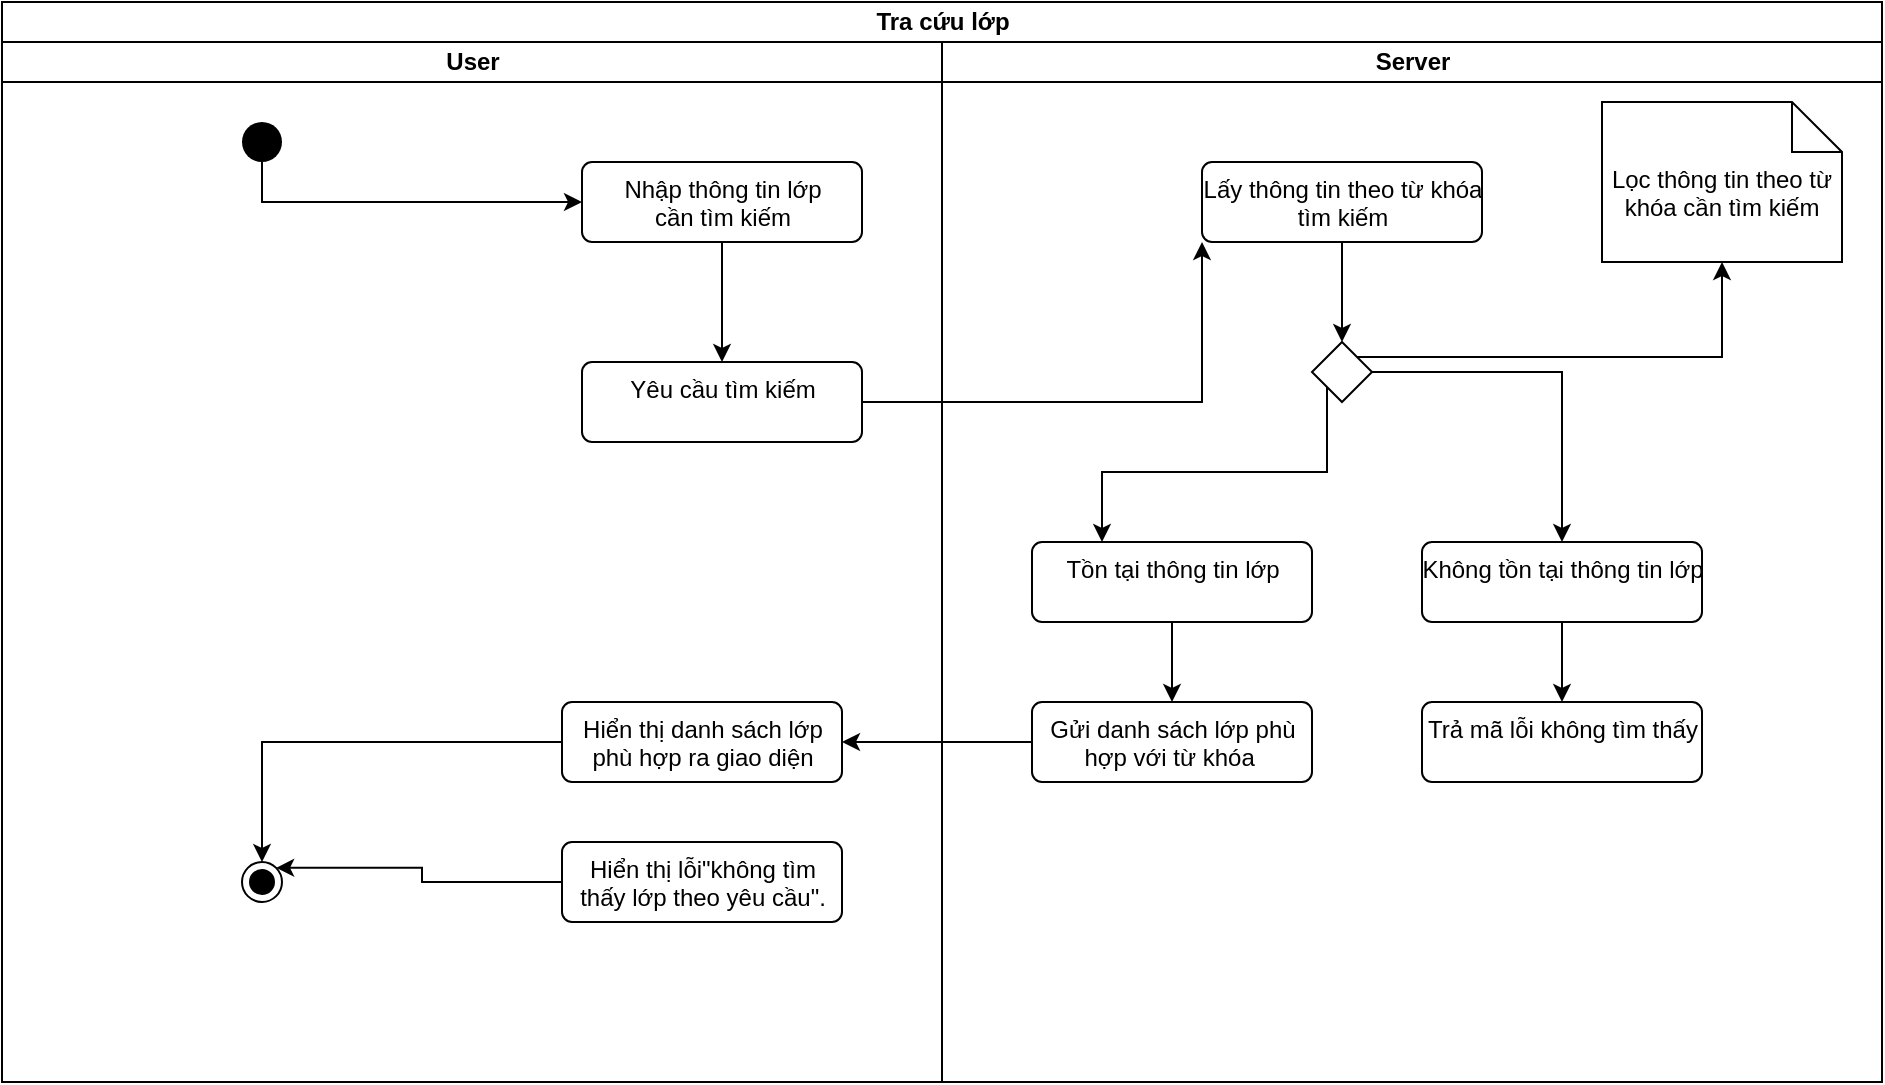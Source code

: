 <mxfile version="13.9.2" type="github" pages="3">
  <diagram name="BPM_TraCuuLop" id="2a216829-ef6e-dabb-86c1-c78162f3ba2b">
    <mxGraphModel dx="1278" dy="580" grid="1" gridSize="10" guides="1" tooltips="1" connect="1" arrows="1" fold="1" page="1" pageScale="1" pageWidth="850" pageHeight="1100" background="#ffffff" math="0" shadow="0">
      <root>
        <mxCell id="0" />
        <mxCell id="1" parent="0" />
        <mxCell id="nIRj61gzb4_QtgSKYcMk-6" value="Tra cứu lớp" style="swimlane;html=1;childLayout=stackLayout;resizeParent=1;resizeParentMax=0;startSize=20;" vertex="1" parent="1">
          <mxGeometry x="20" y="40" width="940" height="540" as="geometry" />
        </mxCell>
        <mxCell id="nIRj61gzb4_QtgSKYcMk-9" value="User" style="swimlane;html=1;startSize=20;" vertex="1" parent="nIRj61gzb4_QtgSKYcMk-6">
          <mxGeometry y="20" width="470" height="520" as="geometry" />
        </mxCell>
        <mxCell id="nIRj61gzb4_QtgSKYcMk-20" value="" style="ellipse;html=1;shape=endState;fillColor=#000000;strokeColor=#000000;" vertex="1" parent="nIRj61gzb4_QtgSKYcMk-9">
          <mxGeometry x="120" y="410" width="20" height="20" as="geometry" />
        </mxCell>
        <mxCell id="nIRj61gzb4_QtgSKYcMk-29" style="edgeStyle=orthogonalEdgeStyle;rounded=0;orthogonalLoop=1;jettySize=auto;html=1;exitX=0.5;exitY=1;exitDx=0;exitDy=0;entryX=0;entryY=0.5;entryDx=0;entryDy=0;" edge="1" parent="nIRj61gzb4_QtgSKYcMk-9" source="nIRj61gzb4_QtgSKYcMk-19" target="nIRj61gzb4_QtgSKYcMk-18">
          <mxGeometry relative="1" as="geometry" />
        </mxCell>
        <mxCell id="nIRj61gzb4_QtgSKYcMk-19" value="" style="ellipse;fillColor=#000000;strokeColor=none;" vertex="1" parent="nIRj61gzb4_QtgSKYcMk-9">
          <mxGeometry x="120" y="40" width="20" height="20" as="geometry" />
        </mxCell>
        <mxCell id="nIRj61gzb4_QtgSKYcMk-18" value="Nhập thông tin lớp&lt;br&gt;cần tìm kiếm" style="html=1;align=center;verticalAlign=top;rounded=1;absoluteArcSize=1;arcSize=10;dashed=0;" vertex="1" parent="nIRj61gzb4_QtgSKYcMk-9">
          <mxGeometry x="290" y="60" width="140" height="40" as="geometry" />
        </mxCell>
        <mxCell id="nIRj61gzb4_QtgSKYcMk-35" value="Yêu cầu tìm kiếm" style="html=1;align=center;verticalAlign=top;rounded=1;absoluteArcSize=1;arcSize=10;dashed=0;" vertex="1" parent="nIRj61gzb4_QtgSKYcMk-9">
          <mxGeometry x="290" y="160" width="140" height="40" as="geometry" />
        </mxCell>
        <mxCell id="nIRj61gzb4_QtgSKYcMk-36" style="edgeStyle=orthogonalEdgeStyle;rounded=0;orthogonalLoop=1;jettySize=auto;html=1;exitX=0.5;exitY=1;exitDx=0;exitDy=0;" edge="1" parent="nIRj61gzb4_QtgSKYcMk-9" source="nIRj61gzb4_QtgSKYcMk-18" target="nIRj61gzb4_QtgSKYcMk-35">
          <mxGeometry relative="1" as="geometry" />
        </mxCell>
        <mxCell id="nIRj61gzb4_QtgSKYcMk-53" style="edgeStyle=orthogonalEdgeStyle;rounded=0;orthogonalLoop=1;jettySize=auto;html=1;exitX=0;exitY=0.5;exitDx=0;exitDy=0;entryX=0.5;entryY=0;entryDx=0;entryDy=0;" edge="1" parent="nIRj61gzb4_QtgSKYcMk-9" source="nIRj61gzb4_QtgSKYcMk-46" target="nIRj61gzb4_QtgSKYcMk-20">
          <mxGeometry relative="1" as="geometry" />
        </mxCell>
        <mxCell id="nIRj61gzb4_QtgSKYcMk-46" value="Hiển thị danh sách lớp &lt;br&gt;phù hợp ra giao diện" style="html=1;align=center;verticalAlign=top;rounded=1;absoluteArcSize=1;arcSize=10;dashed=0;" vertex="1" parent="nIRj61gzb4_QtgSKYcMk-9">
          <mxGeometry x="280" y="330" width="140" height="40" as="geometry" />
        </mxCell>
        <mxCell id="nIRj61gzb4_QtgSKYcMk-54" style="edgeStyle=orthogonalEdgeStyle;rounded=0;orthogonalLoop=1;jettySize=auto;html=1;exitX=0;exitY=0.5;exitDx=0;exitDy=0;entryX=1;entryY=0;entryDx=0;entryDy=0;" edge="1" parent="nIRj61gzb4_QtgSKYcMk-9" source="nIRj61gzb4_QtgSKYcMk-52" target="nIRj61gzb4_QtgSKYcMk-20">
          <mxGeometry relative="1" as="geometry" />
        </mxCell>
        <mxCell id="nIRj61gzb4_QtgSKYcMk-52" value="Hiển thị lỗi&quot;không tìm &lt;br&gt;thấy lớp theo yêu cầu&quot;." style="html=1;align=center;verticalAlign=top;rounded=1;absoluteArcSize=1;arcSize=10;dashed=0;" vertex="1" parent="nIRj61gzb4_QtgSKYcMk-9">
          <mxGeometry x="280" y="400" width="140" height="40" as="geometry" />
        </mxCell>
        <mxCell id="nIRj61gzb4_QtgSKYcMk-38" style="edgeStyle=orthogonalEdgeStyle;rounded=0;orthogonalLoop=1;jettySize=auto;html=1;exitX=1;exitY=0.5;exitDx=0;exitDy=0;entryX=0;entryY=1;entryDx=0;entryDy=0;" edge="1" parent="nIRj61gzb4_QtgSKYcMk-6" source="nIRj61gzb4_QtgSKYcMk-35" target="nIRj61gzb4_QtgSKYcMk-37">
          <mxGeometry relative="1" as="geometry" />
        </mxCell>
        <mxCell id="nIRj61gzb4_QtgSKYcMk-31" value="Server" style="swimlane;html=1;startSize=20;" vertex="1" parent="nIRj61gzb4_QtgSKYcMk-6">
          <mxGeometry x="470" y="20" width="470" height="520" as="geometry" />
        </mxCell>
        <mxCell id="nIRj61gzb4_QtgSKYcMk-41" style="edgeStyle=orthogonalEdgeStyle;rounded=0;orthogonalLoop=1;jettySize=auto;html=1;exitX=0.5;exitY=1;exitDx=0;exitDy=0;entryX=0.5;entryY=0;entryDx=0;entryDy=0;" edge="1" parent="nIRj61gzb4_QtgSKYcMk-31" source="nIRj61gzb4_QtgSKYcMk-37" target="nIRj61gzb4_QtgSKYcMk-40">
          <mxGeometry relative="1" as="geometry" />
        </mxCell>
        <mxCell id="nIRj61gzb4_QtgSKYcMk-37" value="Lấy thông tin theo từ khóa&lt;br&gt;tìm kiếm" style="html=1;align=center;verticalAlign=top;rounded=1;absoluteArcSize=1;arcSize=10;dashed=0;" vertex="1" parent="nIRj61gzb4_QtgSKYcMk-31">
          <mxGeometry x="130" y="60" width="140" height="40" as="geometry" />
        </mxCell>
        <mxCell id="nIRj61gzb4_QtgSKYcMk-48" style="edgeStyle=orthogonalEdgeStyle;rounded=0;orthogonalLoop=1;jettySize=auto;html=1;exitX=0.5;exitY=1;exitDx=0;exitDy=0;" edge="1" parent="nIRj61gzb4_QtgSKYcMk-31" source="nIRj61gzb4_QtgSKYcMk-39" target="nIRj61gzb4_QtgSKYcMk-45">
          <mxGeometry relative="1" as="geometry" />
        </mxCell>
        <mxCell id="nIRj61gzb4_QtgSKYcMk-39" value="Tồn tại thông tin lớp" style="html=1;align=center;verticalAlign=top;rounded=1;absoluteArcSize=1;arcSize=10;dashed=0;" vertex="1" parent="nIRj61gzb4_QtgSKYcMk-31">
          <mxGeometry x="45" y="250" width="140" height="40" as="geometry" />
        </mxCell>
        <mxCell id="nIRj61gzb4_QtgSKYcMk-42" style="edgeStyle=orthogonalEdgeStyle;rounded=0;orthogonalLoop=1;jettySize=auto;html=1;exitX=0;exitY=1;exitDx=0;exitDy=0;entryX=0.25;entryY=0;entryDx=0;entryDy=0;" edge="1" parent="nIRj61gzb4_QtgSKYcMk-31" source="nIRj61gzb4_QtgSKYcMk-40" target="nIRj61gzb4_QtgSKYcMk-39">
          <mxGeometry relative="1" as="geometry" />
        </mxCell>
        <mxCell id="nIRj61gzb4_QtgSKYcMk-44" style="edgeStyle=orthogonalEdgeStyle;rounded=0;orthogonalLoop=1;jettySize=auto;html=1;exitX=1;exitY=0.5;exitDx=0;exitDy=0;" edge="1" parent="nIRj61gzb4_QtgSKYcMk-31" source="nIRj61gzb4_QtgSKYcMk-40" target="nIRj61gzb4_QtgSKYcMk-43">
          <mxGeometry relative="1" as="geometry">
            <Array as="points">
              <mxPoint x="310" y="165" />
            </Array>
          </mxGeometry>
        </mxCell>
        <mxCell id="PyxHhewWp_0w3ZMaMSID-1" style="edgeStyle=orthogonalEdgeStyle;rounded=0;orthogonalLoop=1;jettySize=auto;html=1;exitX=1;exitY=0;exitDx=0;exitDy=0;" edge="1" parent="nIRj61gzb4_QtgSKYcMk-31" source="nIRj61gzb4_QtgSKYcMk-40" target="1ie2zMWF0DziTqmcsvLc-1">
          <mxGeometry relative="1" as="geometry" />
        </mxCell>
        <mxCell id="nIRj61gzb4_QtgSKYcMk-40" value="" style="rhombus;" vertex="1" parent="nIRj61gzb4_QtgSKYcMk-31">
          <mxGeometry x="185" y="150" width="30" height="30" as="geometry" />
        </mxCell>
        <mxCell id="nIRj61gzb4_QtgSKYcMk-49" style="edgeStyle=orthogonalEdgeStyle;rounded=0;orthogonalLoop=1;jettySize=auto;html=1;exitX=0.5;exitY=1;exitDx=0;exitDy=0;entryX=0.5;entryY=0;entryDx=0;entryDy=0;" edge="1" parent="nIRj61gzb4_QtgSKYcMk-31" source="nIRj61gzb4_QtgSKYcMk-43" target="nIRj61gzb4_QtgSKYcMk-47">
          <mxGeometry relative="1" as="geometry" />
        </mxCell>
        <mxCell id="nIRj61gzb4_QtgSKYcMk-43" value="Không tồn tại thông tin lớp" style="html=1;align=center;verticalAlign=top;rounded=1;absoluteArcSize=1;arcSize=10;dashed=0;" vertex="1" parent="nIRj61gzb4_QtgSKYcMk-31">
          <mxGeometry x="240" y="250" width="140" height="40" as="geometry" />
        </mxCell>
        <mxCell id="nIRj61gzb4_QtgSKYcMk-45" value="Gửi danh sách lớp phù &lt;br&gt;hợp với từ khóa&amp;nbsp;" style="html=1;align=center;verticalAlign=top;rounded=1;absoluteArcSize=1;arcSize=10;dashed=0;" vertex="1" parent="nIRj61gzb4_QtgSKYcMk-31">
          <mxGeometry x="45" y="330" width="140" height="40" as="geometry" />
        </mxCell>
        <mxCell id="nIRj61gzb4_QtgSKYcMk-47" value="Trả mã lỗi không tìm thấy" style="html=1;align=center;verticalAlign=top;rounded=1;absoluteArcSize=1;arcSize=10;dashed=0;" vertex="1" parent="nIRj61gzb4_QtgSKYcMk-31">
          <mxGeometry x="240" y="330" width="140" height="40" as="geometry" />
        </mxCell>
        <mxCell id="1ie2zMWF0DziTqmcsvLc-1" value="Lọc thông tin theo từ khóa cần tìm kiếm" style="shape=note2;boundedLbl=1;whiteSpace=wrap;html=1;size=25;verticalAlign=top;align=center;" vertex="1" parent="nIRj61gzb4_QtgSKYcMk-31">
          <mxGeometry x="330" y="30" width="120" height="80" as="geometry" />
        </mxCell>
        <mxCell id="nIRj61gzb4_QtgSKYcMk-50" style="edgeStyle=orthogonalEdgeStyle;rounded=0;orthogonalLoop=1;jettySize=auto;html=1;exitX=0;exitY=0.5;exitDx=0;exitDy=0;entryX=1;entryY=0.5;entryDx=0;entryDy=0;" edge="1" parent="nIRj61gzb4_QtgSKYcMk-6" source="nIRj61gzb4_QtgSKYcMk-45" target="nIRj61gzb4_QtgSKYcMk-46">
          <mxGeometry relative="1" as="geometry" />
        </mxCell>
      </root>
    </mxGraphModel>
  </diagram>
  <diagram id="vlUvVk_gv2yX77g1Mf63" name="BPM_ThayDoiQuyDinh">
    <mxGraphModel dx="1278" dy="580" grid="1" gridSize="10" guides="1" tooltips="1" connect="1" arrows="1" fold="1" page="1" pageScale="1" pageWidth="850" pageHeight="1100" math="0" shadow="0">
      <root>
        <mxCell id="sXZnNgu0xtO0w31L0Opq-0" />
        <mxCell id="sXZnNgu0xtO0w31L0Opq-1" parent="sXZnNgu0xtO0w31L0Opq-0" />
        <mxCell id="Llg_0du9sa5Qn1bJqW0Y-0" value="Thay đổi quy định" style="swimlane;html=1;childLayout=stackLayout;resizeParent=1;resizeParentMax=0;startSize=20;" vertex="1" parent="sXZnNgu0xtO0w31L0Opq-1">
          <mxGeometry x="20" y="10" width="990" height="540" as="geometry" />
        </mxCell>
        <mxCell id="Llg_0du9sa5Qn1bJqW0Y-1" value="Admin" style="swimlane;html=1;startSize=20;" vertex="1" parent="Llg_0du9sa5Qn1bJqW0Y-0">
          <mxGeometry y="20" width="470" height="520" as="geometry" />
        </mxCell>
        <mxCell id="Llg_0du9sa5Qn1bJqW0Y-2" value="" style="ellipse;html=1;shape=endState;fillColor=#000000;strokeColor=#000000;" vertex="1" parent="Llg_0du9sa5Qn1bJqW0Y-1">
          <mxGeometry x="120" y="410" width="20" height="20" as="geometry" />
        </mxCell>
        <mxCell id="Llg_0du9sa5Qn1bJqW0Y-3" style="edgeStyle=orthogonalEdgeStyle;rounded=0;orthogonalLoop=1;jettySize=auto;html=1;exitX=0.5;exitY=1;exitDx=0;exitDy=0;entryX=0;entryY=0.5;entryDx=0;entryDy=0;" edge="1" parent="Llg_0du9sa5Qn1bJqW0Y-1" source="Llg_0du9sa5Qn1bJqW0Y-4" target="Llg_0du9sa5Qn1bJqW0Y-5">
          <mxGeometry relative="1" as="geometry" />
        </mxCell>
        <mxCell id="Llg_0du9sa5Qn1bJqW0Y-4" value="" style="ellipse;fillColor=#000000;strokeColor=none;" vertex="1" parent="Llg_0du9sa5Qn1bJqW0Y-1">
          <mxGeometry x="120" y="40" width="20" height="20" as="geometry" />
        </mxCell>
        <mxCell id="Llg_0du9sa5Qn1bJqW0Y-5" value="Cung cấp thông tin các&lt;br&gt;&amp;nbsp;quy định cần thay đổi" style="html=1;align=center;verticalAlign=top;rounded=1;absoluteArcSize=1;arcSize=10;dashed=0;" vertex="1" parent="Llg_0du9sa5Qn1bJqW0Y-1">
          <mxGeometry x="290" y="60" width="140" height="40" as="geometry" />
        </mxCell>
        <mxCell id="Llg_0du9sa5Qn1bJqW0Y-6" value="Yêu cầu cập&lt;br&gt;&amp;nbsp;nhập quy định" style="html=1;align=center;verticalAlign=top;rounded=1;absoluteArcSize=1;arcSize=10;dashed=0;" vertex="1" parent="Llg_0du9sa5Qn1bJqW0Y-1">
          <mxGeometry x="290" y="160" width="140" height="40" as="geometry" />
        </mxCell>
        <mxCell id="Llg_0du9sa5Qn1bJqW0Y-7" style="edgeStyle=orthogonalEdgeStyle;rounded=0;orthogonalLoop=1;jettySize=auto;html=1;exitX=0.5;exitY=1;exitDx=0;exitDy=0;" edge="1" parent="Llg_0du9sa5Qn1bJqW0Y-1" source="Llg_0du9sa5Qn1bJqW0Y-5" target="Llg_0du9sa5Qn1bJqW0Y-6">
          <mxGeometry relative="1" as="geometry" />
        </mxCell>
        <mxCell id="Llg_0du9sa5Qn1bJqW0Y-8" style="edgeStyle=orthogonalEdgeStyle;rounded=0;orthogonalLoop=1;jettySize=auto;html=1;exitX=0;exitY=0.5;exitDx=0;exitDy=0;entryX=1;entryY=0.5;entryDx=0;entryDy=0;" edge="1" parent="Llg_0du9sa5Qn1bJqW0Y-1" source="Llg_0du9sa5Qn1bJqW0Y-9" target="Llg_0du9sa5Qn1bJqW0Y-2">
          <mxGeometry relative="1" as="geometry" />
        </mxCell>
        <mxCell id="Llg_0du9sa5Qn1bJqW0Y-9" value="Hiển thị danh sách lớp &lt;br&gt;phù hợp ra giao diện" style="html=1;align=center;verticalAlign=top;rounded=1;absoluteArcSize=1;arcSize=10;dashed=0;" vertex="1" parent="Llg_0du9sa5Qn1bJqW0Y-1">
          <mxGeometry x="270" y="400" width="140" height="40" as="geometry" />
        </mxCell>
        <mxCell id="Llg_0du9sa5Qn1bJqW0Y-10" style="edgeStyle=orthogonalEdgeStyle;rounded=0;orthogonalLoop=1;jettySize=auto;html=1;exitX=0;exitY=0.5;exitDx=0;exitDy=0;entryX=0.5;entryY=1;entryDx=0;entryDy=0;" edge="1" parent="Llg_0du9sa5Qn1bJqW0Y-1" source="Llg_0du9sa5Qn1bJqW0Y-11" target="Llg_0du9sa5Qn1bJqW0Y-2">
          <mxGeometry relative="1" as="geometry" />
        </mxCell>
        <mxCell id="Llg_0du9sa5Qn1bJqW0Y-11" value="Hiển thị lỗi &quot;Người dùng không&lt;br&gt;&amp;nbsp;có thẩm quyền thay đổi&quot;." style="html=1;align=center;verticalAlign=top;rounded=1;absoluteArcSize=1;arcSize=10;dashed=0;" vertex="1" parent="Llg_0du9sa5Qn1bJqW0Y-1">
          <mxGeometry x="250" y="460" width="180" height="40" as="geometry" />
        </mxCell>
        <mxCell id="Llg_0du9sa5Qn1bJqW0Y-12" style="edgeStyle=orthogonalEdgeStyle;rounded=0;orthogonalLoop=1;jettySize=auto;html=1;exitX=1;exitY=0.5;exitDx=0;exitDy=0;entryX=0;entryY=1;entryDx=0;entryDy=0;" edge="1" parent="Llg_0du9sa5Qn1bJqW0Y-0" source="Llg_0du9sa5Qn1bJqW0Y-6" target="Llg_0du9sa5Qn1bJqW0Y-15">
          <mxGeometry relative="1" as="geometry" />
        </mxCell>
        <mxCell id="Llg_0du9sa5Qn1bJqW0Y-13" value="Server" style="swimlane;html=1;startSize=20;" vertex="1" parent="Llg_0du9sa5Qn1bJqW0Y-0">
          <mxGeometry x="470" y="20" width="520" height="520" as="geometry" />
        </mxCell>
        <mxCell id="Llg_0du9sa5Qn1bJqW0Y-14" style="edgeStyle=orthogonalEdgeStyle;rounded=0;orthogonalLoop=1;jettySize=auto;html=1;exitX=0.5;exitY=1;exitDx=0;exitDy=0;entryX=0.5;entryY=0;entryDx=0;entryDy=0;" edge="1" parent="Llg_0du9sa5Qn1bJqW0Y-13" source="Llg_0du9sa5Qn1bJqW0Y-15" target="Llg_0du9sa5Qn1bJqW0Y-20">
          <mxGeometry relative="1" as="geometry" />
        </mxCell>
        <mxCell id="BMGuZCrRZi59xLw3gIbR-1" style="edgeStyle=orthogonalEdgeStyle;rounded=0;orthogonalLoop=1;jettySize=auto;html=1;exitX=0.5;exitY=0;exitDx=0;exitDy=0;entryX=0;entryY=0.131;entryDx=0;entryDy=0;entryPerimeter=0;" edge="1" parent="Llg_0du9sa5Qn1bJqW0Y-13" source="Llg_0du9sa5Qn1bJqW0Y-15" target="BMGuZCrRZi59xLw3gIbR-0">
          <mxGeometry relative="1" as="geometry" />
        </mxCell>
        <mxCell id="Llg_0du9sa5Qn1bJqW0Y-15" value="Kiểm tra quyền&amp;nbsp;" style="html=1;align=center;verticalAlign=top;rounded=1;absoluteArcSize=1;arcSize=10;dashed=0;" vertex="1" parent="Llg_0du9sa5Qn1bJqW0Y-13">
          <mxGeometry x="130" y="60" width="140" height="40" as="geometry" />
        </mxCell>
        <mxCell id="Llg_0du9sa5Qn1bJqW0Y-16" style="edgeStyle=orthogonalEdgeStyle;rounded=0;orthogonalLoop=1;jettySize=auto;html=1;exitX=0.5;exitY=1;exitDx=0;exitDy=0;" edge="1" parent="Llg_0du9sa5Qn1bJqW0Y-13" source="Llg_0du9sa5Qn1bJqW0Y-17" target="Llg_0du9sa5Qn1bJqW0Y-23">
          <mxGeometry relative="1" as="geometry" />
        </mxCell>
        <mxCell id="Llg_0du9sa5Qn1bJqW0Y-17" value="Tài khoản là &lt;br&gt;người quản trị." style="html=1;align=center;verticalAlign=top;rounded=1;absoluteArcSize=1;arcSize=10;dashed=0;" vertex="1" parent="Llg_0du9sa5Qn1bJqW0Y-13">
          <mxGeometry x="45" y="250" width="140" height="40" as="geometry" />
        </mxCell>
        <mxCell id="Llg_0du9sa5Qn1bJqW0Y-18" style="edgeStyle=orthogonalEdgeStyle;rounded=0;orthogonalLoop=1;jettySize=auto;html=1;exitX=0;exitY=1;exitDx=0;exitDy=0;entryX=0.25;entryY=0;entryDx=0;entryDy=0;" edge="1" parent="Llg_0du9sa5Qn1bJqW0Y-13" source="Llg_0du9sa5Qn1bJqW0Y-20" target="Llg_0du9sa5Qn1bJqW0Y-17">
          <mxGeometry relative="1" as="geometry" />
        </mxCell>
        <mxCell id="Llg_0du9sa5Qn1bJqW0Y-19" style="edgeStyle=orthogonalEdgeStyle;rounded=0;orthogonalLoop=1;jettySize=auto;html=1;exitX=1;exitY=0.5;exitDx=0;exitDy=0;" edge="1" parent="Llg_0du9sa5Qn1bJqW0Y-13" source="Llg_0du9sa5Qn1bJqW0Y-20" target="Llg_0du9sa5Qn1bJqW0Y-22">
          <mxGeometry relative="1" as="geometry" />
        </mxCell>
        <mxCell id="Llg_0du9sa5Qn1bJqW0Y-20" value="" style="rhombus;" vertex="1" parent="Llg_0du9sa5Qn1bJqW0Y-13">
          <mxGeometry x="185" y="150" width="30" height="30" as="geometry" />
        </mxCell>
        <mxCell id="Llg_0du9sa5Qn1bJqW0Y-21" style="edgeStyle=orthogonalEdgeStyle;rounded=0;orthogonalLoop=1;jettySize=auto;html=1;exitX=0.5;exitY=1;exitDx=0;exitDy=0;entryX=0.5;entryY=0;entryDx=0;entryDy=0;" edge="1" parent="Llg_0du9sa5Qn1bJqW0Y-13" source="Llg_0du9sa5Qn1bJqW0Y-22" target="Llg_0du9sa5Qn1bJqW0Y-24">
          <mxGeometry relative="1" as="geometry" />
        </mxCell>
        <mxCell id="Llg_0du9sa5Qn1bJqW0Y-22" value="Tài khoản khôngl à&amp;nbsp;&lt;br&gt;người quản trị." style="html=1;align=center;verticalAlign=top;rounded=1;absoluteArcSize=1;arcSize=10;dashed=0;" vertex="1" parent="Llg_0du9sa5Qn1bJqW0Y-13">
          <mxGeometry x="240" y="250" width="140" height="40" as="geometry" />
        </mxCell>
        <mxCell id="BMGuZCrRZi59xLw3gIbR-34" style="edgeStyle=orthogonalEdgeStyle;rounded=0;orthogonalLoop=1;jettySize=auto;html=1;exitX=0.5;exitY=1;exitDx=0;exitDy=0;entryX=0.5;entryY=0;entryDx=0;entryDy=0;" edge="1" parent="Llg_0du9sa5Qn1bJqW0Y-13" source="Llg_0du9sa5Qn1bJqW0Y-23" target="BMGuZCrRZi59xLw3gIbR-33">
          <mxGeometry relative="1" as="geometry" />
        </mxCell>
        <mxCell id="Llg_0du9sa5Qn1bJqW0Y-23" value="Thực hiện cập nhập &lt;br&gt;quy định" style="html=1;align=center;verticalAlign=top;rounded=1;absoluteArcSize=1;arcSize=10;dashed=0;" vertex="1" parent="Llg_0du9sa5Qn1bJqW0Y-13">
          <mxGeometry x="45" y="320" width="140" height="40" as="geometry" />
        </mxCell>
        <mxCell id="Llg_0du9sa5Qn1bJqW0Y-24" value="Trả mã lỗi&amp;nbsp;" style="html=1;align=center;verticalAlign=top;rounded=1;absoluteArcSize=1;arcSize=10;dashed=0;" vertex="1" parent="Llg_0du9sa5Qn1bJqW0Y-13">
          <mxGeometry x="240" y="330" width="140" height="40" as="geometry" />
        </mxCell>
        <mxCell id="BMGuZCrRZi59xLw3gIbR-0" value="Chỉ có người dùng được phân quyền &quot;ADMIN&quot; mới có thể thay đổi quy định." style="shape=note2;boundedLbl=1;whiteSpace=wrap;html=1;size=25;verticalAlign=top;align=center;" vertex="1" parent="Llg_0du9sa5Qn1bJqW0Y-13">
          <mxGeometry x="380" y="25" width="120" height="110" as="geometry" />
        </mxCell>
        <mxCell id="BMGuZCrRZi59xLw3gIbR-33" value="Trả thông báo cập &lt;br&gt;nhập thành công&amp;nbsp;" style="html=1;align=center;verticalAlign=top;rounded=1;absoluteArcSize=1;arcSize=10;dashed=0;" vertex="1" parent="Llg_0du9sa5Qn1bJqW0Y-13">
          <mxGeometry x="45" y="410" width="140" height="40" as="geometry" />
        </mxCell>
        <mxCell id="BMGuZCrRZi59xLw3gIbR-3" style="edgeStyle=orthogonalEdgeStyle;rounded=0;orthogonalLoop=1;jettySize=auto;html=1;exitX=0.5;exitY=1;exitDx=0;exitDy=0;entryX=1;entryY=0.75;entryDx=0;entryDy=0;" edge="1" parent="Llg_0du9sa5Qn1bJqW0Y-0" source="Llg_0du9sa5Qn1bJqW0Y-24" target="Llg_0du9sa5Qn1bJqW0Y-11">
          <mxGeometry relative="1" as="geometry" />
        </mxCell>
        <mxCell id="BMGuZCrRZi59xLw3gIbR-36" style="edgeStyle=orthogonalEdgeStyle;rounded=0;orthogonalLoop=1;jettySize=auto;html=1;exitX=0;exitY=0.5;exitDx=0;exitDy=0;entryX=1;entryY=0.75;entryDx=0;entryDy=0;" edge="1" parent="Llg_0du9sa5Qn1bJqW0Y-0" source="BMGuZCrRZi59xLw3gIbR-33" target="Llg_0du9sa5Qn1bJqW0Y-9">
          <mxGeometry relative="1" as="geometry" />
        </mxCell>
      </root>
    </mxGraphModel>
  </diagram>
  <diagram id="r7iaH3GHBEUk9v6bGTNx" name="Page-3">
    <mxGraphModel dx="1278" dy="580" grid="1" gridSize="10" guides="1" tooltips="1" connect="1" arrows="1" fold="1" page="1" pageScale="1" pageWidth="850" pageHeight="1100" math="0" shadow="0">
      <root>
        <mxCell id="5dE_--8nQx_g0oRCD-Pa-0" />
        <mxCell id="5dE_--8nQx_g0oRCD-Pa-1" parent="5dE_--8nQx_g0oRCD-Pa-0" />
        <mxCell id="5dE_--8nQx_g0oRCD-Pa-2" value="Báo cáo" style="swimlane;html=1;childLayout=stackLayout;resizeParent=1;resizeParentMax=0;startSize=20;" vertex="1" parent="5dE_--8nQx_g0oRCD-Pa-1">
          <mxGeometry x="20" y="10" width="990" height="540" as="geometry" />
        </mxCell>
        <mxCell id="5dE_--8nQx_g0oRCD-Pa-3" value="Admin" style="swimlane;html=1;startSize=20;" vertex="1" parent="5dE_--8nQx_g0oRCD-Pa-2">
          <mxGeometry y="20" width="470" height="520" as="geometry" />
        </mxCell>
        <mxCell id="5dE_--8nQx_g0oRCD-Pa-4" value="" style="ellipse;html=1;shape=endState;fillColor=#000000;strokeColor=#000000;" vertex="1" parent="5dE_--8nQx_g0oRCD-Pa-3">
          <mxGeometry x="120" y="410" width="20" height="20" as="geometry" />
        </mxCell>
        <mxCell id="5dE_--8nQx_g0oRCD-Pa-5" style="edgeStyle=orthogonalEdgeStyle;rounded=0;orthogonalLoop=1;jettySize=auto;html=1;exitX=0.5;exitY=1;exitDx=0;exitDy=0;entryX=0;entryY=0.5;entryDx=0;entryDy=0;" edge="1" parent="5dE_--8nQx_g0oRCD-Pa-3" source="5dE_--8nQx_g0oRCD-Pa-6" target="5dE_--8nQx_g0oRCD-Pa-7">
          <mxGeometry relative="1" as="geometry" />
        </mxCell>
        <mxCell id="5dE_--8nQx_g0oRCD-Pa-6" value="" style="ellipse;fillColor=#000000;strokeColor=none;" vertex="1" parent="5dE_--8nQx_g0oRCD-Pa-3">
          <mxGeometry x="120" y="40" width="20" height="20" as="geometry" />
        </mxCell>
        <mxCell id="5dE_--8nQx_g0oRCD-Pa-7" value="Cung cấp tháng hoặc&lt;br&gt;&amp;nbsp;năm cần xem báo cáo" style="html=1;align=center;verticalAlign=top;rounded=1;absoluteArcSize=1;arcSize=10;dashed=0;" vertex="1" parent="5dE_--8nQx_g0oRCD-Pa-3">
          <mxGeometry x="290" y="60" width="140" height="40" as="geometry" />
        </mxCell>
        <mxCell id="5dE_--8nQx_g0oRCD-Pa-8" value="Yêu cầu xuất báo cáo" style="html=1;align=center;verticalAlign=top;rounded=1;absoluteArcSize=1;arcSize=10;dashed=0;" vertex="1" parent="5dE_--8nQx_g0oRCD-Pa-3">
          <mxGeometry x="290" y="160" width="140" height="40" as="geometry" />
        </mxCell>
        <mxCell id="5dE_--8nQx_g0oRCD-Pa-9" style="edgeStyle=orthogonalEdgeStyle;rounded=0;orthogonalLoop=1;jettySize=auto;html=1;exitX=0.5;exitY=1;exitDx=0;exitDy=0;" edge="1" parent="5dE_--8nQx_g0oRCD-Pa-3" source="5dE_--8nQx_g0oRCD-Pa-7" target="5dE_--8nQx_g0oRCD-Pa-8">
          <mxGeometry relative="1" as="geometry" />
        </mxCell>
        <mxCell id="5dE_--8nQx_g0oRCD-Pa-10" style="edgeStyle=orthogonalEdgeStyle;rounded=0;orthogonalLoop=1;jettySize=auto;html=1;exitX=0;exitY=0.5;exitDx=0;exitDy=0;entryX=1;entryY=0.5;entryDx=0;entryDy=0;" edge="1" parent="5dE_--8nQx_g0oRCD-Pa-3" source="5dE_--8nQx_g0oRCD-Pa-11" target="5dE_--8nQx_g0oRCD-Pa-4">
          <mxGeometry relative="1" as="geometry" />
        </mxCell>
        <mxCell id="5dE_--8nQx_g0oRCD-Pa-11" value="Hiển thị danh sách lớp &lt;br&gt;phù hợp ra giao diện" style="html=1;align=center;verticalAlign=top;rounded=1;absoluteArcSize=1;arcSize=10;dashed=0;" vertex="1" parent="5dE_--8nQx_g0oRCD-Pa-3">
          <mxGeometry x="270" y="400" width="140" height="40" as="geometry" />
        </mxCell>
        <mxCell id="5dE_--8nQx_g0oRCD-Pa-12" style="edgeStyle=orthogonalEdgeStyle;rounded=0;orthogonalLoop=1;jettySize=auto;html=1;exitX=0;exitY=0.5;exitDx=0;exitDy=0;entryX=0.5;entryY=1;entryDx=0;entryDy=0;" edge="1" parent="5dE_--8nQx_g0oRCD-Pa-3" source="5dE_--8nQx_g0oRCD-Pa-13" target="5dE_--8nQx_g0oRCD-Pa-4">
          <mxGeometry relative="1" as="geometry" />
        </mxCell>
        <mxCell id="5dE_--8nQx_g0oRCD-Pa-13" value="Hiển thị lỗi &quot;Người dùng không&lt;br&gt;&amp;nbsp;có thẩm quyền xem báo cáo&quot;." style="html=1;align=center;verticalAlign=top;rounded=1;absoluteArcSize=1;arcSize=10;dashed=0;" vertex="1" parent="5dE_--8nQx_g0oRCD-Pa-3">
          <mxGeometry x="250" y="460" width="180" height="40" as="geometry" />
        </mxCell>
        <mxCell id="5dE_--8nQx_g0oRCD-Pa-14" style="edgeStyle=orthogonalEdgeStyle;rounded=0;orthogonalLoop=1;jettySize=auto;html=1;exitX=1;exitY=0.5;exitDx=0;exitDy=0;entryX=0;entryY=1;entryDx=0;entryDy=0;" edge="1" parent="5dE_--8nQx_g0oRCD-Pa-2" source="5dE_--8nQx_g0oRCD-Pa-8" target="5dE_--8nQx_g0oRCD-Pa-18">
          <mxGeometry relative="1" as="geometry" />
        </mxCell>
        <mxCell id="5dE_--8nQx_g0oRCD-Pa-15" value="Server" style="swimlane;html=1;startSize=20;" vertex="1" parent="5dE_--8nQx_g0oRCD-Pa-2">
          <mxGeometry x="470" y="20" width="520" height="520" as="geometry" />
        </mxCell>
        <mxCell id="5dE_--8nQx_g0oRCD-Pa-16" style="edgeStyle=orthogonalEdgeStyle;rounded=0;orthogonalLoop=1;jettySize=auto;html=1;exitX=0.5;exitY=1;exitDx=0;exitDy=0;entryX=0.5;entryY=0;entryDx=0;entryDy=0;" edge="1" parent="5dE_--8nQx_g0oRCD-Pa-15" source="5dE_--8nQx_g0oRCD-Pa-18" target="5dE_--8nQx_g0oRCD-Pa-23">
          <mxGeometry relative="1" as="geometry" />
        </mxCell>
        <mxCell id="5dE_--8nQx_g0oRCD-Pa-17" style="edgeStyle=orthogonalEdgeStyle;rounded=0;orthogonalLoop=1;jettySize=auto;html=1;exitX=0.5;exitY=0;exitDx=0;exitDy=0;entryX=0;entryY=0.131;entryDx=0;entryDy=0;entryPerimeter=0;" edge="1" parent="5dE_--8nQx_g0oRCD-Pa-15" source="5dE_--8nQx_g0oRCD-Pa-18" target="5dE_--8nQx_g0oRCD-Pa-29">
          <mxGeometry relative="1" as="geometry" />
        </mxCell>
        <mxCell id="5dE_--8nQx_g0oRCD-Pa-18" value="Kiểm tra quyền&amp;nbsp;" style="html=1;align=center;verticalAlign=top;rounded=1;absoluteArcSize=1;arcSize=10;dashed=0;" vertex="1" parent="5dE_--8nQx_g0oRCD-Pa-15">
          <mxGeometry x="130" y="60" width="140" height="40" as="geometry" />
        </mxCell>
        <mxCell id="5dE_--8nQx_g0oRCD-Pa-19" style="edgeStyle=orthogonalEdgeStyle;rounded=0;orthogonalLoop=1;jettySize=auto;html=1;exitX=0.5;exitY=1;exitDx=0;exitDy=0;" edge="1" parent="5dE_--8nQx_g0oRCD-Pa-15" source="5dE_--8nQx_g0oRCD-Pa-20" target="5dE_--8nQx_g0oRCD-Pa-27">
          <mxGeometry relative="1" as="geometry" />
        </mxCell>
        <mxCell id="5dE_--8nQx_g0oRCD-Pa-20" value="Tài khoản là &lt;br&gt;người quản trị." style="html=1;align=center;verticalAlign=top;rounded=1;absoluteArcSize=1;arcSize=10;dashed=0;" vertex="1" parent="5dE_--8nQx_g0oRCD-Pa-15">
          <mxGeometry x="45" y="250" width="140" height="40" as="geometry" />
        </mxCell>
        <mxCell id="5dE_--8nQx_g0oRCD-Pa-21" style="edgeStyle=orthogonalEdgeStyle;rounded=0;orthogonalLoop=1;jettySize=auto;html=1;exitX=0;exitY=1;exitDx=0;exitDy=0;entryX=0.25;entryY=0;entryDx=0;entryDy=0;" edge="1" parent="5dE_--8nQx_g0oRCD-Pa-15" source="5dE_--8nQx_g0oRCD-Pa-23" target="5dE_--8nQx_g0oRCD-Pa-20">
          <mxGeometry relative="1" as="geometry" />
        </mxCell>
        <mxCell id="5dE_--8nQx_g0oRCD-Pa-22" style="edgeStyle=orthogonalEdgeStyle;rounded=0;orthogonalLoop=1;jettySize=auto;html=1;exitX=1;exitY=0.5;exitDx=0;exitDy=0;" edge="1" parent="5dE_--8nQx_g0oRCD-Pa-15" source="5dE_--8nQx_g0oRCD-Pa-23" target="5dE_--8nQx_g0oRCD-Pa-25">
          <mxGeometry relative="1" as="geometry" />
        </mxCell>
        <mxCell id="5dE_--8nQx_g0oRCD-Pa-23" value="" style="rhombus;" vertex="1" parent="5dE_--8nQx_g0oRCD-Pa-15">
          <mxGeometry x="185" y="150" width="30" height="30" as="geometry" />
        </mxCell>
        <mxCell id="5dE_--8nQx_g0oRCD-Pa-24" style="edgeStyle=orthogonalEdgeStyle;rounded=0;orthogonalLoop=1;jettySize=auto;html=1;exitX=0.5;exitY=1;exitDx=0;exitDy=0;entryX=0.5;entryY=0;entryDx=0;entryDy=0;" edge="1" parent="5dE_--8nQx_g0oRCD-Pa-15" source="5dE_--8nQx_g0oRCD-Pa-25" target="5dE_--8nQx_g0oRCD-Pa-28">
          <mxGeometry relative="1" as="geometry" />
        </mxCell>
        <mxCell id="5dE_--8nQx_g0oRCD-Pa-25" value="Tài khoản khôngl à&amp;nbsp;&lt;br&gt;người quản trị." style="html=1;align=center;verticalAlign=top;rounded=1;absoluteArcSize=1;arcSize=10;dashed=0;" vertex="1" parent="5dE_--8nQx_g0oRCD-Pa-15">
          <mxGeometry x="240" y="250" width="140" height="40" as="geometry" />
        </mxCell>
        <mxCell id="5dE_--8nQx_g0oRCD-Pa-26" style="edgeStyle=orthogonalEdgeStyle;rounded=0;orthogonalLoop=1;jettySize=auto;html=1;exitX=0.5;exitY=1;exitDx=0;exitDy=0;entryX=0.5;entryY=0;entryDx=0;entryDy=0;" edge="1" parent="5dE_--8nQx_g0oRCD-Pa-15" source="5dE_--8nQx_g0oRCD-Pa-27" target="5dE_--8nQx_g0oRCD-Pa-30">
          <mxGeometry relative="1" as="geometry" />
        </mxCell>
        <mxCell id="5dE_--8nQx_g0oRCD-Pa-27" value="Thực hiện cập nhập &lt;br&gt;quy định" style="html=1;align=center;verticalAlign=top;rounded=1;absoluteArcSize=1;arcSize=10;dashed=0;" vertex="1" parent="5dE_--8nQx_g0oRCD-Pa-15">
          <mxGeometry x="45" y="320" width="140" height="40" as="geometry" />
        </mxCell>
        <mxCell id="5dE_--8nQx_g0oRCD-Pa-28" value="Trả mã lỗi&amp;nbsp;" style="html=1;align=center;verticalAlign=top;rounded=1;absoluteArcSize=1;arcSize=10;dashed=0;" vertex="1" parent="5dE_--8nQx_g0oRCD-Pa-15">
          <mxGeometry x="240" y="330" width="140" height="40" as="geometry" />
        </mxCell>
        <mxCell id="5dE_--8nQx_g0oRCD-Pa-29" value="Chỉ có người dùng được phân quyền &quot;ADMIN&quot; mới có thể xem báo cáo doanh thu." style="shape=note2;boundedLbl=1;whiteSpace=wrap;html=1;size=25;verticalAlign=top;align=center;" vertex="1" parent="5dE_--8nQx_g0oRCD-Pa-15">
          <mxGeometry x="380" y="25" width="120" height="110" as="geometry" />
        </mxCell>
        <mxCell id="5dE_--8nQx_g0oRCD-Pa-30" value="Trả thông báo cập &lt;br&gt;nhập thành công&amp;nbsp;" style="html=1;align=center;verticalAlign=top;rounded=1;absoluteArcSize=1;arcSize=10;dashed=0;" vertex="1" parent="5dE_--8nQx_g0oRCD-Pa-15">
          <mxGeometry x="45" y="410" width="140" height="40" as="geometry" />
        </mxCell>
        <mxCell id="5dE_--8nQx_g0oRCD-Pa-31" style="edgeStyle=orthogonalEdgeStyle;rounded=0;orthogonalLoop=1;jettySize=auto;html=1;exitX=0.5;exitY=1;exitDx=0;exitDy=0;entryX=1;entryY=0.75;entryDx=0;entryDy=0;" edge="1" parent="5dE_--8nQx_g0oRCD-Pa-2" source="5dE_--8nQx_g0oRCD-Pa-28" target="5dE_--8nQx_g0oRCD-Pa-13">
          <mxGeometry relative="1" as="geometry" />
        </mxCell>
        <mxCell id="5dE_--8nQx_g0oRCD-Pa-32" style="edgeStyle=orthogonalEdgeStyle;rounded=0;orthogonalLoop=1;jettySize=auto;html=1;exitX=0;exitY=0.5;exitDx=0;exitDy=0;entryX=1;entryY=0.75;entryDx=0;entryDy=0;" edge="1" parent="5dE_--8nQx_g0oRCD-Pa-2" source="5dE_--8nQx_g0oRCD-Pa-30" target="5dE_--8nQx_g0oRCD-Pa-11">
          <mxGeometry relative="1" as="geometry" />
        </mxCell>
      </root>
    </mxGraphModel>
  </diagram>
</mxfile>
